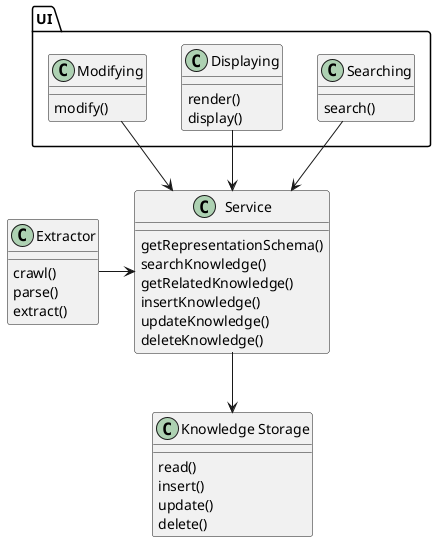 @startuml

scale max 600 width

class "Extractor" as E {
    crawl()
    parse()
    extract()
}

class "Knowledge Storage" as S {
    read()
    insert()
    update()
    delete()
}

class "Service" as Sv {
    getRepresentationSchema()
    searchKnowledge()
    getRelatedKnowledge()
    insertKnowledge()
    updateKnowledge()
    deleteKnowledge()
}

package "UI" as UI {
    class Searching {
        search()
    }
    class Displaying {
        render()
        display()
    }
    class Modifying {
        modify()
    }

    ' Searching -[hidden]do- Displaying
    ' Displaying -[hidden]do- Modifying
}

E -> Sv
Sv --> S

Searching --> Sv 
Displaying --> Sv 
Modifying --> Sv 

@enduml